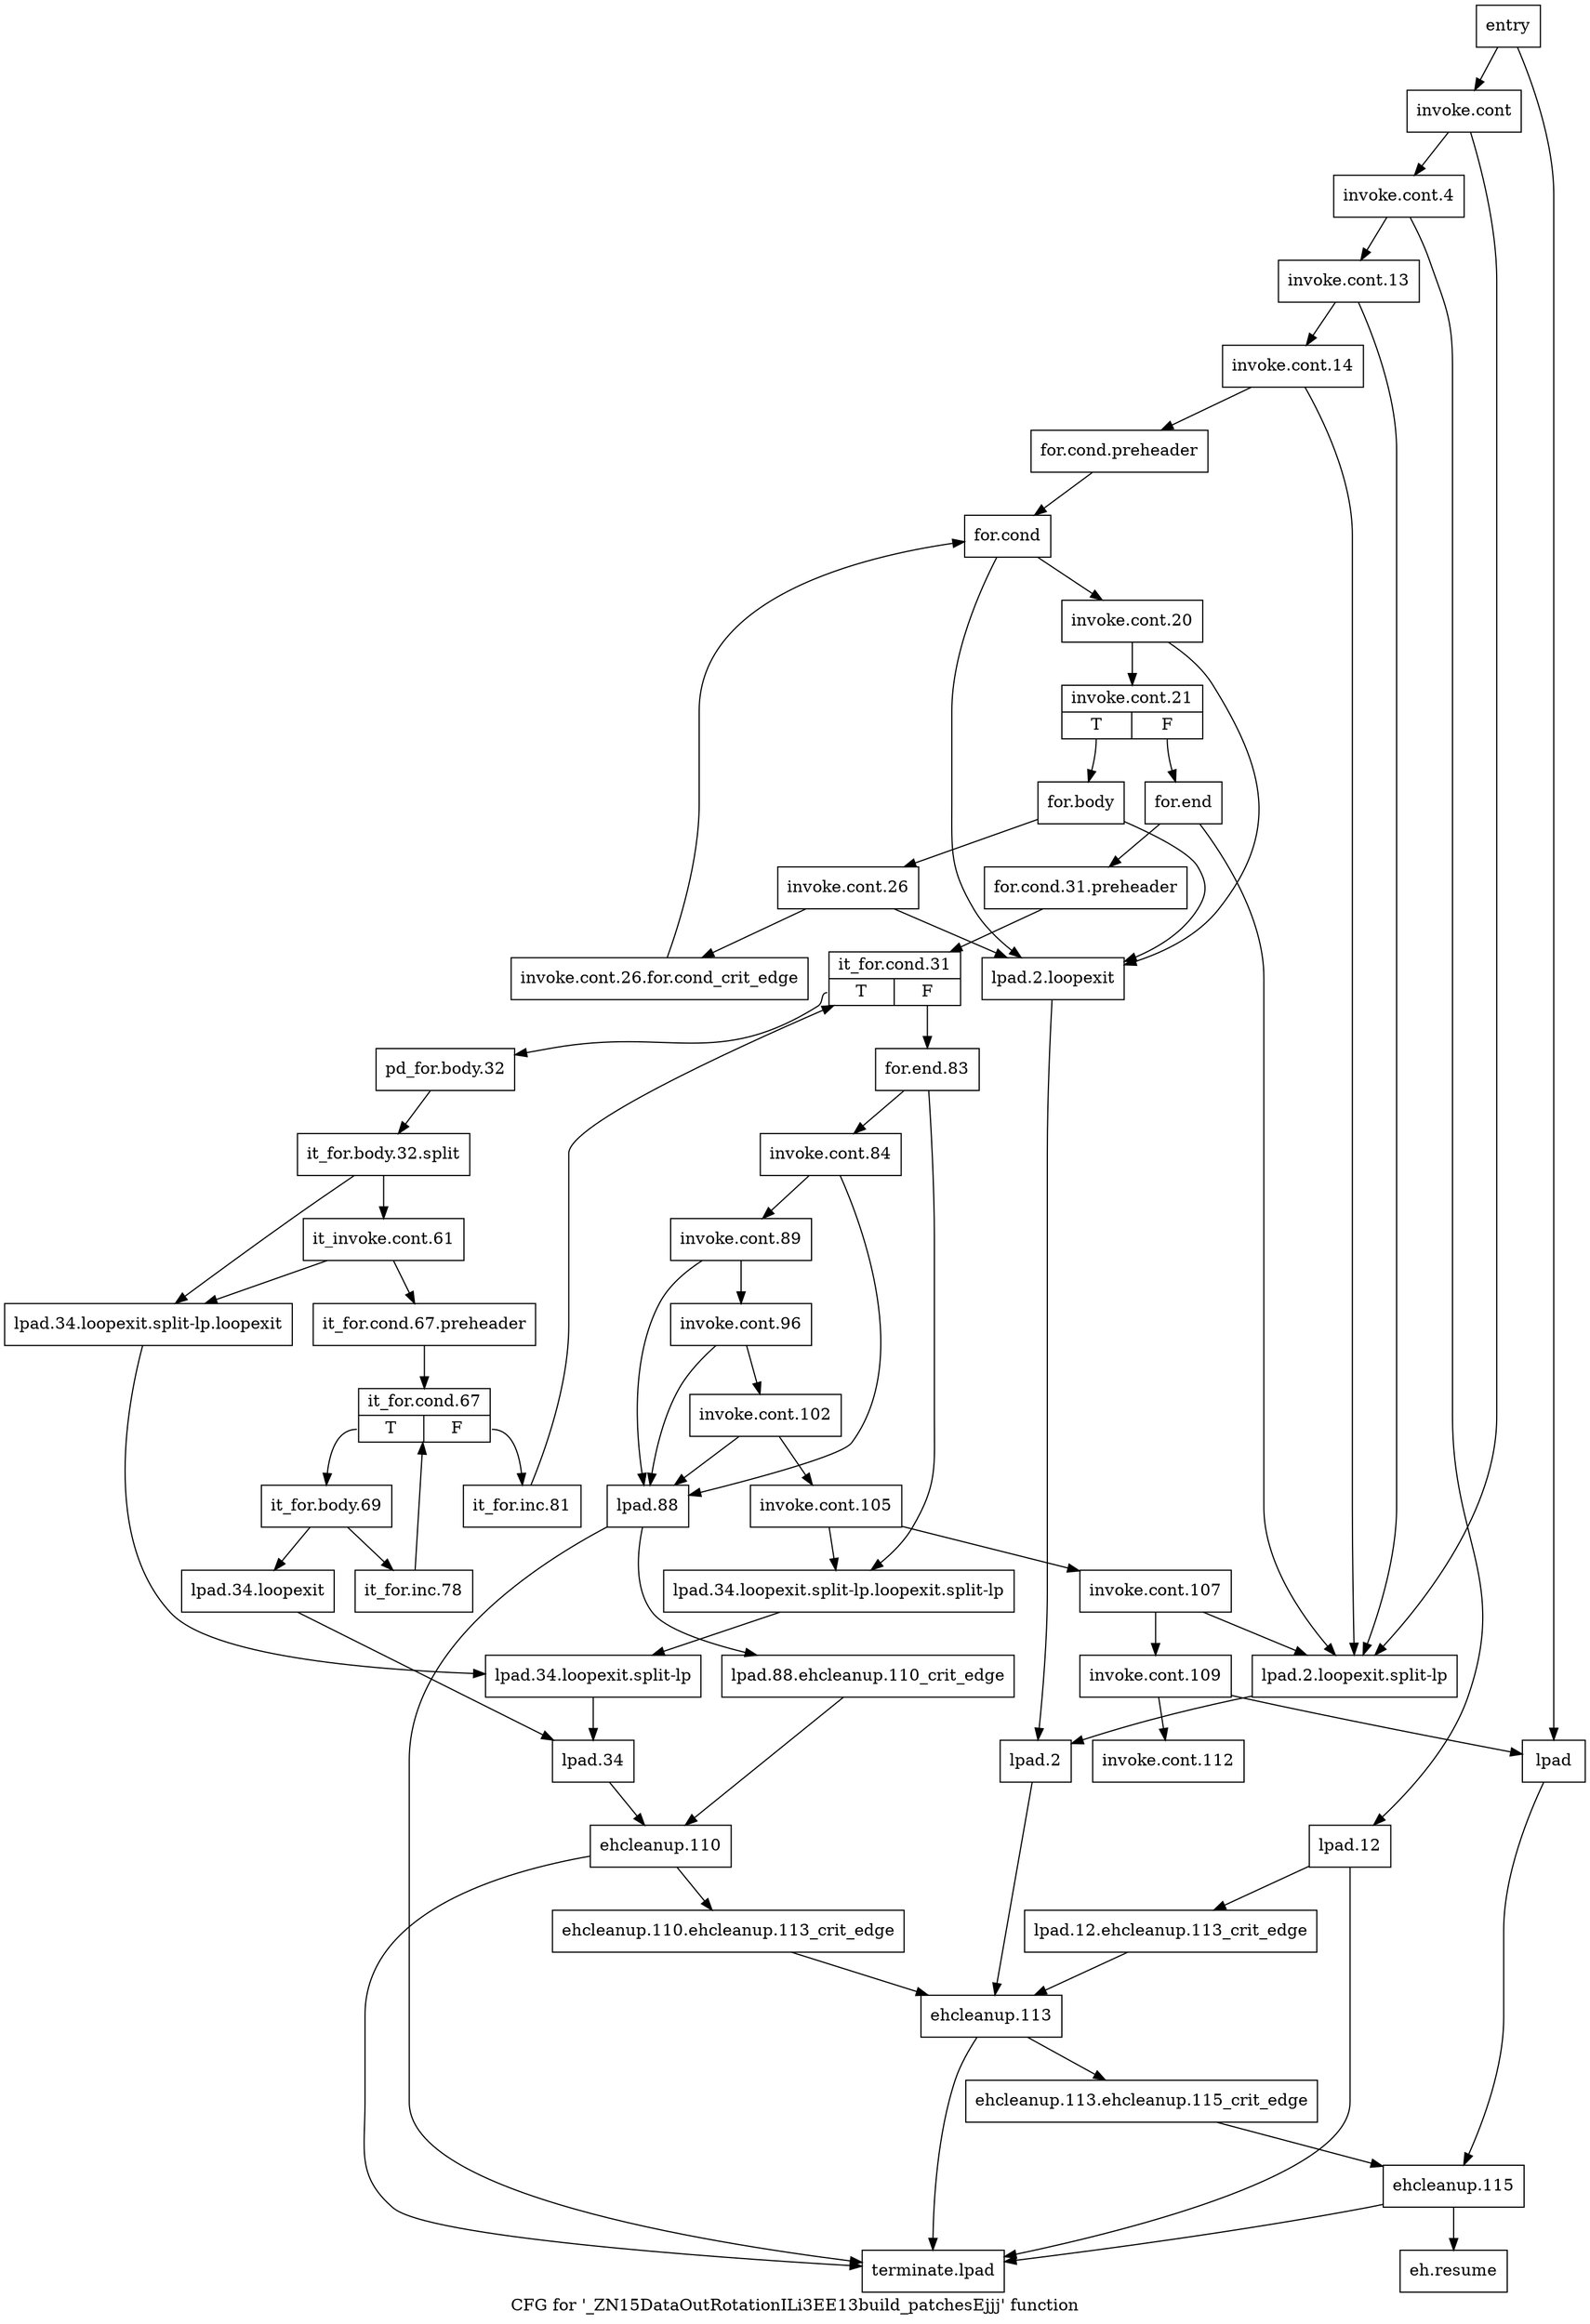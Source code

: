 digraph "CFG for '_ZN15DataOutRotationILi3EE13build_patchesEjjj' function" {
	label="CFG for '_ZN15DataOutRotationILi3EE13build_patchesEjjj' function";

	Node0x3c1d050 [shape=record,label="{entry}"];
	Node0x3c1d050 -> Node0x3c1d0a0;
	Node0x3c1d050 -> Node0x3c1d410;
	Node0x3c1d0a0 [shape=record,label="{invoke.cont}"];
	Node0x3c1d0a0 -> Node0x3c1d0f0;
	Node0x3c1d0a0 -> Node0x3c1d4b0;
	Node0x3c1d0f0 [shape=record,label="{invoke.cont.4}"];
	Node0x3c1d0f0 -> Node0x3c1d140;
	Node0x3c1d0f0 -> Node0x3c1d550;
	Node0x3c1d140 [shape=record,label="{invoke.cont.13}"];
	Node0x3c1d140 -> Node0x3c1d190;
	Node0x3c1d140 -> Node0x3c1d4b0;
	Node0x3c1d190 [shape=record,label="{invoke.cont.14}"];
	Node0x3c1d190 -> Node0x3c1d1e0;
	Node0x3c1d190 -> Node0x3c1d4b0;
	Node0x3c1d1e0 [shape=record,label="{for.cond.preheader}"];
	Node0x3c1d1e0 -> Node0x3c1d230;
	Node0x3c1d230 [shape=record,label="{for.cond}"];
	Node0x3c1d230 -> Node0x3c1d280;
	Node0x3c1d230 -> Node0x3c1d460;
	Node0x3c1d280 [shape=record,label="{invoke.cont.20}"];
	Node0x3c1d280 -> Node0x3c1d2d0;
	Node0x3c1d280 -> Node0x3c1d460;
	Node0x3c1d2d0 [shape=record,label="{invoke.cont.21|{<s0>T|<s1>F}}"];
	Node0x3c1d2d0:s0 -> Node0x3c1d320;
	Node0x3c1d2d0:s1 -> Node0x3c1d5f0;
	Node0x3c1d320 [shape=record,label="{for.body}"];
	Node0x3c1d320 -> Node0x3c1d370;
	Node0x3c1d320 -> Node0x3c1d460;
	Node0x3c1d370 [shape=record,label="{invoke.cont.26}"];
	Node0x3c1d370 -> Node0x3c1d3c0;
	Node0x3c1d370 -> Node0x3c1d460;
	Node0x3c1d3c0 [shape=record,label="{invoke.cont.26.for.cond_crit_edge}"];
	Node0x3c1d3c0 -> Node0x3c1d230;
	Node0x3c1d410 [shape=record,label="{lpad}"];
	Node0x3c1d410 -> Node0x3c1df50;
	Node0x3c1d460 [shape=record,label="{lpad.2.loopexit}"];
	Node0x3c1d460 -> Node0x3c1d500;
	Node0x3c1d4b0 [shape=record,label="{lpad.2.loopexit.split-lp}"];
	Node0x3c1d4b0 -> Node0x3c1d500;
	Node0x3c1d500 [shape=record,label="{lpad.2}"];
	Node0x3c1d500 -> Node0x3c1deb0;
	Node0x3c1d550 [shape=record,label="{lpad.12}"];
	Node0x3c1d550 -> Node0x3c1d5a0;
	Node0x3c1d550 -> Node0x3c1dff0;
	Node0x3c1d5a0 [shape=record,label="{lpad.12.ehcleanup.113_crit_edge}"];
	Node0x3c1d5a0 -> Node0x3c1deb0;
	Node0x3c1d5f0 [shape=record,label="{for.end}"];
	Node0x3c1d5f0 -> Node0x3c1d640;
	Node0x3c1d5f0 -> Node0x3c1d4b0;
	Node0x3c1d640 [shape=record,label="{for.cond.31.preheader}"];
	Node0x3c1d640 -> Node0x3c1d690;
	Node0x3c1d690 [shape=record,label="{it_for.cond.31|{<s0>T|<s1>F}}"];
	Node0x3c1d690:s0 -> Node0x3c1d6e0;
	Node0x3c1d690:s1 -> Node0x3c1daa0;
	Node0x3c1d6e0 [shape=record,label="{pd_for.body.32}"];
	Node0x3c1d6e0 -> Node0x9d91080;
	Node0x9d91080 [shape=record,label="{it_for.body.32.split}"];
	Node0x9d91080 -> Node0x3c1d730;
	Node0x9d91080 -> Node0x3c1d910;
	Node0x3c1d730 [shape=record,label="{it_invoke.cont.61}"];
	Node0x3c1d730 -> Node0x3c1d780;
	Node0x3c1d730 -> Node0x3c1d910;
	Node0x3c1d780 [shape=record,label="{it_for.cond.67.preheader}"];
	Node0x3c1d780 -> Node0x3c1d7d0;
	Node0x3c1d7d0 [shape=record,label="{it_for.cond.67|{<s0>T|<s1>F}}"];
	Node0x3c1d7d0:s0 -> Node0x3c1d820;
	Node0x3c1d7d0:s1 -> Node0x3c1da50;
	Node0x3c1d820 [shape=record,label="{it_for.body.69}"];
	Node0x3c1d820 -> Node0x3c1d870;
	Node0x3c1d820 -> Node0x3c1d8c0;
	Node0x3c1d870 [shape=record,label="{it_for.inc.78}"];
	Node0x3c1d870 -> Node0x3c1d7d0;
	Node0x3c1d8c0 [shape=record,label="{lpad.34.loopexit}"];
	Node0x3c1d8c0 -> Node0x3c1da00;
	Node0x3c1d910 [shape=record,label="{lpad.34.loopexit.split-lp.loopexit}"];
	Node0x3c1d910 -> Node0x3c1d9b0;
	Node0x3c1d960 [shape=record,label="{lpad.34.loopexit.split-lp.loopexit.split-lp}"];
	Node0x3c1d960 -> Node0x3c1d9b0;
	Node0x3c1d9b0 [shape=record,label="{lpad.34.loopexit.split-lp}"];
	Node0x3c1d9b0 -> Node0x3c1da00;
	Node0x3c1da00 [shape=record,label="{lpad.34}"];
	Node0x3c1da00 -> Node0x3c1de10;
	Node0x3c1da50 [shape=record,label="{it_for.inc.81}"];
	Node0x3c1da50 -> Node0x3c1d690;
	Node0x3c1daa0 [shape=record,label="{for.end.83}"];
	Node0x3c1daa0 -> Node0x3c1daf0;
	Node0x3c1daa0 -> Node0x3c1d960;
	Node0x3c1daf0 [shape=record,label="{invoke.cont.84}"];
	Node0x3c1daf0 -> Node0x3c1db40;
	Node0x3c1daf0 -> Node0x3c1dd70;
	Node0x3c1db40 [shape=record,label="{invoke.cont.89}"];
	Node0x3c1db40 -> Node0x3c1db90;
	Node0x3c1db40 -> Node0x3c1dd70;
	Node0x3c1db90 [shape=record,label="{invoke.cont.96}"];
	Node0x3c1db90 -> Node0x3c1dbe0;
	Node0x3c1db90 -> Node0x3c1dd70;
	Node0x3c1dbe0 [shape=record,label="{invoke.cont.102}"];
	Node0x3c1dbe0 -> Node0x3c1dc30;
	Node0x3c1dbe0 -> Node0x3c1dd70;
	Node0x3c1dc30 [shape=record,label="{invoke.cont.105}"];
	Node0x3c1dc30 -> Node0x3c1dc80;
	Node0x3c1dc30 -> Node0x3c1d960;
	Node0x3c1dc80 [shape=record,label="{invoke.cont.107}"];
	Node0x3c1dc80 -> Node0x3c1dcd0;
	Node0x3c1dc80 -> Node0x3c1d4b0;
	Node0x3c1dcd0 [shape=record,label="{invoke.cont.109}"];
	Node0x3c1dcd0 -> Node0x3c1dd20;
	Node0x3c1dcd0 -> Node0x3c1d410;
	Node0x3c1dd20 [shape=record,label="{invoke.cont.112}"];
	Node0x3c1dd70 [shape=record,label="{lpad.88}"];
	Node0x3c1dd70 -> Node0x3c1ddc0;
	Node0x3c1dd70 -> Node0x3c1dff0;
	Node0x3c1ddc0 [shape=record,label="{lpad.88.ehcleanup.110_crit_edge}"];
	Node0x3c1ddc0 -> Node0x3c1de10;
	Node0x3c1de10 [shape=record,label="{ehcleanup.110}"];
	Node0x3c1de10 -> Node0x3c1de60;
	Node0x3c1de10 -> Node0x3c1dff0;
	Node0x3c1de60 [shape=record,label="{ehcleanup.110.ehcleanup.113_crit_edge}"];
	Node0x3c1de60 -> Node0x3c1deb0;
	Node0x3c1deb0 [shape=record,label="{ehcleanup.113}"];
	Node0x3c1deb0 -> Node0x3c1df00;
	Node0x3c1deb0 -> Node0x3c1dff0;
	Node0x3c1df00 [shape=record,label="{ehcleanup.113.ehcleanup.115_crit_edge}"];
	Node0x3c1df00 -> Node0x3c1df50;
	Node0x3c1df50 [shape=record,label="{ehcleanup.115}"];
	Node0x3c1df50 -> Node0x3c1dfa0;
	Node0x3c1df50 -> Node0x3c1dff0;
	Node0x3c1dfa0 [shape=record,label="{eh.resume}"];
	Node0x3c1dff0 [shape=record,label="{terminate.lpad}"];
}
